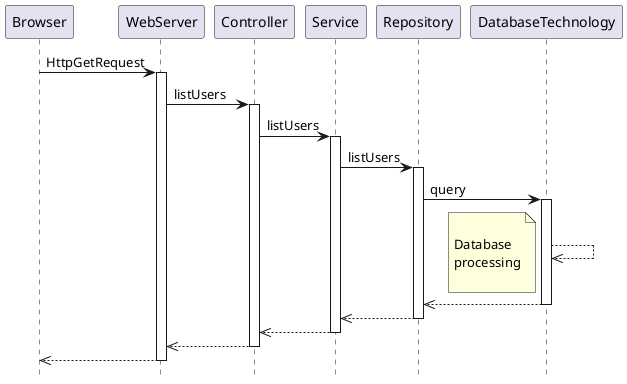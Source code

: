 @startuml
hide footbox
Browser -> WebServer: HttpGetRequest
activate WebServer
WebServer -> Controller: listUsers
activate Controller
Controller -> Service : listUsers
activate Service
Service -> Repository : listUsers
activate Repository
Repository -> DatabaseTechnology : query
activate DatabaseTechnology
DatabaseTechnology -->> DatabaseTechnology
note left

Database
processing

end note
DatabaseTechnology -->> Repository
deactivate DatabaseTechnology
Repository -->> Service
deactivate Repository
Service -->> Controller
deactivate Service
Controller -->> WebServer
deactivate Controller
WebServer -->> Browser
deactivate WebServer

@enduml
